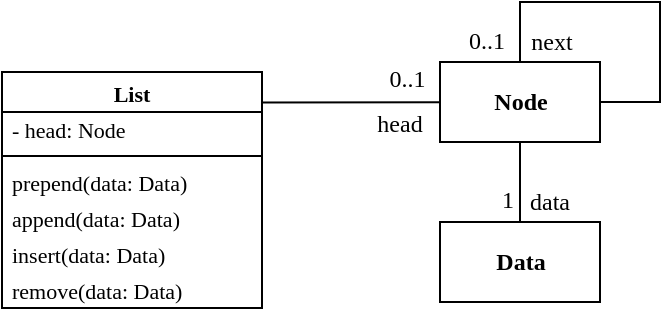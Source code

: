 <mxfile>
    <diagram id="rLTFirSggqk5s6QhS6uG" name="Page-1">
        <mxGraphModel dx="1597" dy="876" grid="0" gridSize="10" guides="1" tooltips="1" connect="1" arrows="1" fold="1" page="1" pageScale="1" pageWidth="827" pageHeight="1169" math="0" shadow="0">
            <root>
                <mxCell id="0"/>
                <mxCell id="1" parent="0"/>
                <mxCell id="65" value="&lt;b&gt;&lt;font data-font-src=&quot;https://fonts.googleapis.com/css?family=Alegreya+Sans&quot; face=&quot;Alegreya Sans&quot;&gt;Node&lt;/font&gt;&lt;/b&gt;" style="html=1;fontFamily=Alegreya;fontSource=https%3A%2F%2Ffonts.googleapis.com%2Fcss%3Ffamily%3DAlegreya;" parent="1" vertex="1">
                    <mxGeometry x="-560" y="60" width="80" height="40" as="geometry"/>
                </mxCell>
                <mxCell id="70" value="" style="endArrow=none;shadow=0;strokeWidth=1;rounded=0;endFill=0;elbow=vertical;entryX=1;entryY=0.5;entryDx=0;entryDy=0;" parent="1" source="65" target="65" edge="1">
                    <mxGeometry x="0.5" y="41" relative="1" as="geometry">
                        <mxPoint x="-520" y="-3" as="sourcePoint"/>
                        <mxPoint x="-470" y="27" as="targetPoint"/>
                        <mxPoint x="-40" y="32" as="offset"/>
                        <Array as="points">
                            <mxPoint x="-520" y="30"/>
                            <mxPoint x="-450" y="30"/>
                            <mxPoint x="-450" y="80"/>
                        </Array>
                    </mxGeometry>
                </mxCell>
                <mxCell id="71" value="0..1" style="resizable=0;align=right;verticalAlign=bottom;labelBackgroundColor=none;fontSize=12;fontFamily=Alegreya;spacingBottom=2;" parent="70" connectable="0" vertex="1">
                    <mxGeometry x="1" relative="1" as="geometry">
                        <mxPoint x="-46" y="-20" as="offset"/>
                    </mxGeometry>
                </mxCell>
                <mxCell id="72" value="next&amp;nbsp;" style="text;html=1;resizable=0;points=[];;align=center;verticalAlign=middle;labelBackgroundColor=none;rounded=0;shadow=0;strokeWidth=1;fontSize=12;fontFamily=Alegreya;rotation=0;" parent="70" vertex="1" connectable="0">
                    <mxGeometry relative="1" as="geometry">
                        <mxPoint x="-43" y="20" as="offset"/>
                    </mxGeometry>
                </mxCell>
                <mxCell id="77" value="" style="endArrow=none;shadow=0;strokeWidth=1;rounded=0;endFill=0;elbow=vertical;exitX=0.998;exitY=0.129;exitDx=0;exitDy=0;exitPerimeter=0;" parent="1" source="86" target="65" edge="1">
                    <mxGeometry x="0.5" y="41" relative="1" as="geometry">
                        <mxPoint x="-630" y="80" as="sourcePoint"/>
                        <mxPoint x="-487" y="-83" as="targetPoint"/>
                        <mxPoint x="-40" y="32" as="offset"/>
                    </mxGeometry>
                </mxCell>
                <mxCell id="78" value="0..1" style="resizable=0;align=right;verticalAlign=bottom;labelBackgroundColor=none;fontSize=12;fontFamily=Alegreya;spacingBottom=2;" parent="77" connectable="0" vertex="1">
                    <mxGeometry x="1" relative="1" as="geometry">
                        <mxPoint x="-6" y="-1" as="offset"/>
                    </mxGeometry>
                </mxCell>
                <mxCell id="79" value="head&amp;nbsp;" style="text;html=1;resizable=0;points=[];;align=center;verticalAlign=middle;labelBackgroundColor=none;rounded=0;shadow=0;strokeWidth=1;fontSize=12;fontFamily=Alegreya;" parent="77" vertex="1" connectable="0">
                    <mxGeometry relative="1" as="geometry">
                        <mxPoint x="26" y="11" as="offset"/>
                    </mxGeometry>
                </mxCell>
                <mxCell id="86" value="List" style="swimlane;fontStyle=1;align=center;verticalAlign=top;childLayout=stackLayout;horizontal=1;startSize=20;horizontalStack=0;resizeParent=1;resizeParentMax=0;resizeLast=0;collapsible=1;marginBottom=0;fontFamily=Alegreya Sans;fontSize=11;fontSource=https%3A%2F%2Ffonts.googleapis.com%2Fcss%3Ffamily%3DAlegreya%2BSans;spacing=0;" parent="1" vertex="1">
                    <mxGeometry x="-779" y="65" width="130" height="118" as="geometry">
                        <mxRectangle x="850" y="510" width="80" height="30" as="alternateBounds"/>
                    </mxGeometry>
                </mxCell>
                <mxCell id="87" value="- head: Node" style="text;strokeColor=none;fillColor=none;align=left;verticalAlign=middle;spacingLeft=3;spacingRight=4;overflow=hidden;rotatable=0;points=[[0,0.5],[1,0.5]];portConstraint=eastwest;fontFamily=Alegreya;fontSize=11;fontStyle=0;html=1;imageWidth=24;imageHeight=24;comic=0;imageAspect=0;" parent="86" vertex="1">
                    <mxGeometry y="20" width="130" height="18" as="geometry"/>
                </mxCell>
                <mxCell id="89" value="" style="line;strokeWidth=1;fillColor=none;align=left;verticalAlign=middle;spacingTop=-1;spacingLeft=3;spacingRight=3;rotatable=0;labelPosition=right;points=[];portConstraint=eastwest;strokeColor=inherit;fontFamily=Alegreya;fontSize=11;" parent="86" vertex="1">
                    <mxGeometry y="38" width="130" height="8" as="geometry"/>
                </mxCell>
                <mxCell id="90" value="prepend(data: Data)" style="text;strokeColor=none;fillColor=none;align=left;verticalAlign=middle;spacingLeft=3;spacingRight=4;overflow=hidden;rotatable=0;points=[[0,0.5],[1,0.5]];portConstraint=eastwest;fontFamily=Alegreya;fontSize=11;fontStyle=0;imageWidth=24;imageHeight=24;comic=0;imageAspect=0;" parent="86" vertex="1">
                    <mxGeometry y="46" width="130" height="18" as="geometry"/>
                </mxCell>
                <mxCell id="91" value="append(data: Data)" style="text;strokeColor=none;fillColor=none;align=left;verticalAlign=middle;spacingLeft=3;spacingRight=4;overflow=hidden;rotatable=0;points=[[0,0.5],[1,0.5]];portConstraint=eastwest;fontFamily=Alegreya;fontSize=11;fontStyle=0;imageWidth=24;imageHeight=24;comic=0;imageAspect=0;" parent="86" vertex="1">
                    <mxGeometry y="64" width="130" height="18" as="geometry"/>
                </mxCell>
                <mxCell id="101" value="insert(data: Data)" style="text;strokeColor=none;fillColor=none;align=left;verticalAlign=middle;spacingLeft=3;spacingRight=4;overflow=hidden;rotatable=0;points=[[0,0.5],[1,0.5]];portConstraint=eastwest;fontFamily=Alegreya;fontSize=11;fontStyle=0;imageWidth=24;imageHeight=24;comic=0;imageAspect=0;" vertex="1" parent="86">
                    <mxGeometry y="82" width="130" height="18" as="geometry"/>
                </mxCell>
                <mxCell id="100" value="remove(data: Data)" style="text;strokeColor=none;fillColor=none;align=left;verticalAlign=middle;spacingLeft=3;spacingRight=4;overflow=hidden;rotatable=0;points=[[0,0.5],[1,0.5]];portConstraint=eastwest;fontFamily=Alegreya;fontSize=11;fontStyle=0;imageWidth=24;imageHeight=24;comic=0;imageAspect=0;" vertex="1" parent="86">
                    <mxGeometry y="100" width="130" height="18" as="geometry"/>
                </mxCell>
                <mxCell id="93" value="&lt;b&gt;&lt;font data-font-src=&quot;https://fonts.googleapis.com/css?family=Alegreya+Sans&quot; face=&quot;Alegreya Sans&quot;&gt;Data&lt;/font&gt;&lt;/b&gt;" style="html=1;fontFamily=Alegreya;fontSource=https%3A%2F%2Ffonts.googleapis.com%2Fcss%3Ffamily%3DAlegreya;" parent="1" vertex="1">
                    <mxGeometry x="-560" y="140" width="80" height="40" as="geometry"/>
                </mxCell>
                <mxCell id="97" value="" style="endArrow=none;html=1;rounded=0;align=center;verticalAlign=top;endFill=0;labelBackgroundColor=none;fontFamily=Alegreya;fontSource=https%3A%2F%2Ffonts.googleapis.com%2Fcss%3Ffamily%3DAlegreya;" parent="1" source="93" target="65" edge="1">
                    <mxGeometry relative="1" as="geometry">
                        <mxPoint x="-590" y="340" as="sourcePoint"/>
                        <mxPoint x="-430" y="340" as="targetPoint"/>
                    </mxGeometry>
                </mxCell>
                <mxCell id="98" value="data" style="resizable=0;html=1;align=left;verticalAlign=bottom;labelBackgroundColor=none;fontFamily=Alegreya;fontSource=https%3A%2F%2Ffonts.googleapis.com%2Fcss%3Ffamily%3DAlegreya;" parent="97" connectable="0" vertex="1">
                    <mxGeometry x="-1" relative="1" as="geometry">
                        <mxPoint x="3" y="-2" as="offset"/>
                    </mxGeometry>
                </mxCell>
                <mxCell id="99" value="1" style="resizable=0;html=1;align=left;verticalAlign=top;labelBackgroundColor=none;fontFamily=Alegreya;fontSource=https%3A%2F%2Ffonts.googleapis.com%2Fcss%3Ffamily%3DAlegreya;" parent="97" connectable="0" vertex="1">
                    <mxGeometry x="-1" relative="1" as="geometry">
                        <mxPoint x="-11" y="-25" as="offset"/>
                    </mxGeometry>
                </mxCell>
            </root>
        </mxGraphModel>
    </diagram>
</mxfile>
